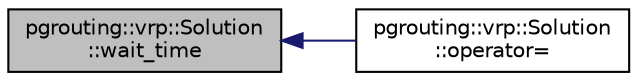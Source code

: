digraph "pgrouting::vrp::Solution::wait_time"
{
  edge [fontname="Helvetica",fontsize="10",labelfontname="Helvetica",labelfontsize="10"];
  node [fontname="Helvetica",fontsize="10",shape=record];
  rankdir="LR";
  Node1 [label="pgrouting::vrp::Solution\l::wait_time",height=0.2,width=0.4,color="black", fillcolor="grey75", style="filled", fontcolor="black"];
  Node1 -> Node2 [dir="back",color="midnightblue",fontsize="10",style="solid",fontname="Helvetica"];
  Node2 [label="pgrouting::vrp::Solution\l::operator=",height=0.2,width=0.4,color="black", fillcolor="white", style="filled",URL="$classpgrouting_1_1vrp_1_1Solution.html#ab21af677ebe47f2fcfee71e93ab30ed3"];
}
